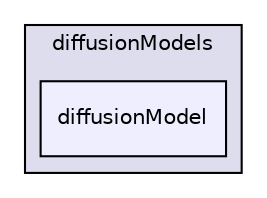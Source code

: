 digraph "/home/alberto/OpenFOAM-dev/albertop-dev/applications/development/OpenQBMM-dev/OpenQBMM-dev/src/quadratureMethods/populationBalanceModels/populationBalanceSubModels/diffusionModels/diffusionModel" {
  bgcolor=transparent;
  compound=true
  node [ fontsize="10", fontname="Helvetica"];
  edge [ labelfontsize="10", labelfontname="Helvetica"];
  subgraph clusterdir_e36a2fb6ab2fea33d8997cb93aa2b8a9 {
    graph [ bgcolor="#ddddee", pencolor="black", label="diffusionModels" fontname="Helvetica", fontsize="10", URL="dir_e36a2fb6ab2fea33d8997cb93aa2b8a9.html"]
  dir_8f7130e863e37ed04f3e15fb6099f61e [shape=box, label="diffusionModel", style="filled", fillcolor="#eeeeff", pencolor="black", URL="dir_8f7130e863e37ed04f3e15fb6099f61e.html"];
  }
}
